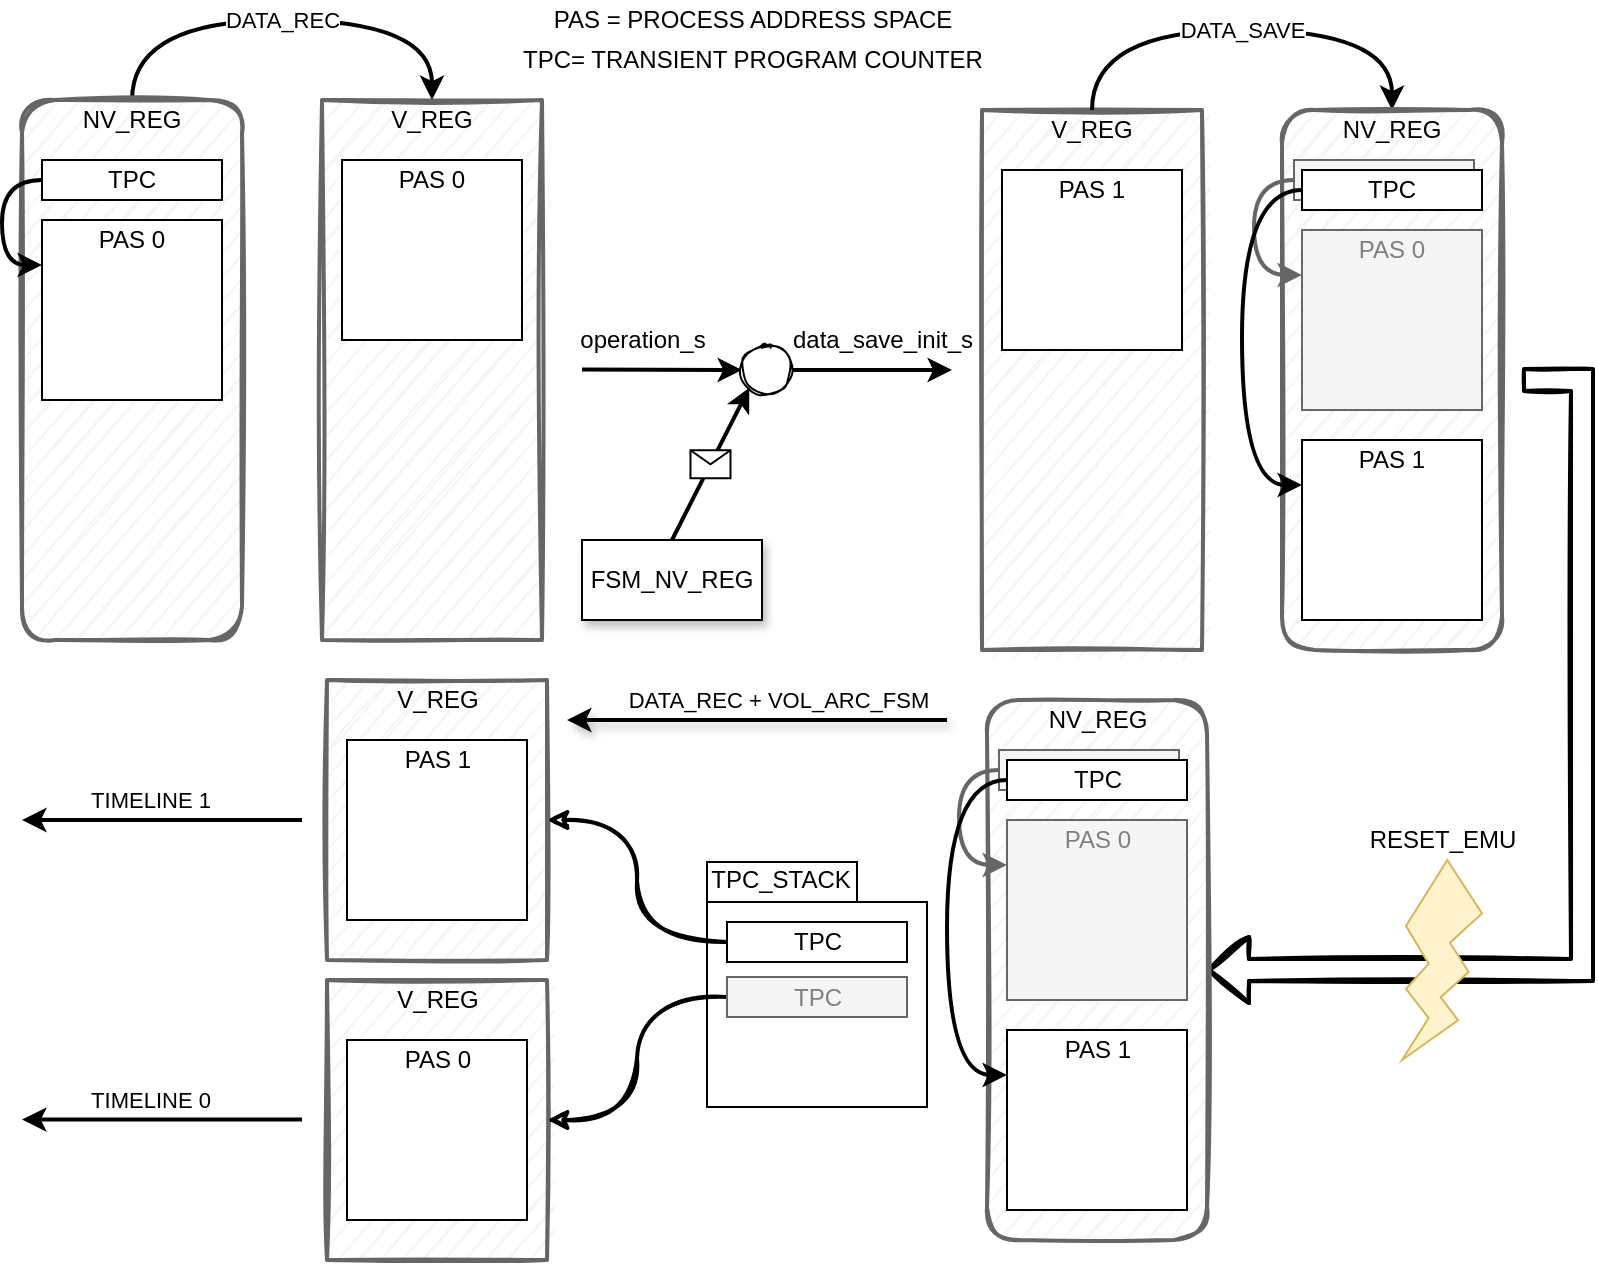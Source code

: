 <mxfile version="13.6.5" type="device"><diagram id="VJyWz8AhTLirqlYyQhcN" name="Page-1"><mxGraphModel dx="1422" dy="808" grid="1" gridSize="10" guides="1" tooltips="1" connect="1" arrows="1" fold="1" page="0" pageScale="1" pageWidth="850" pageHeight="1100" math="0" shadow="0"><root><mxCell id="0"/><mxCell id="1" parent="0"/><mxCell id="pI-QnFPjPp_o6DgXijH9-121" value="" style="shape=folder;fontStyle=1;spacingTop=10;tabWidth=75;tabHeight=20;tabPosition=left;html=1;rounded=0;shadow=0;glass=0;sketch=0;strokeWidth=1;" vertex="1" parent="1"><mxGeometry x="472.5" y="631" width="110" height="122.5" as="geometry"/></mxCell><mxCell id="pI-QnFPjPp_o6DgXijH9-120" value="TPC_STACK" style="text;html=1;align=center;verticalAlign=middle;resizable=0;points=[];autosize=1;" vertex="1" parent="1"><mxGeometry x="464" y="630" width="90" height="20" as="geometry"/></mxCell><mxCell id="pI-QnFPjPp_o6DgXijH9-68" style="edgeStyle=orthogonalEdgeStyle;rounded=0;orthogonalLoop=1;jettySize=auto;html=1;strokeWidth=2;shape=flexArrow;startSize=6;endSize=6;sketch=1;entryX=1;entryY=0.5;entryDx=0;entryDy=0;" edge="1" parent="1" target="pI-QnFPjPp_o6DgXijH9-96"><mxGeometry relative="1" as="geometry"><mxPoint x="880" y="715" as="targetPoint"/><mxPoint x="880" y="390" as="sourcePoint"/><Array as="points"><mxPoint x="910" y="390"/><mxPoint x="910" y="685"/></Array></mxGeometry></mxCell><mxCell id="pI-QnFPjPp_o6DgXijH9-51" value="" style="rounded=0;whiteSpace=wrap;html=1;strokeWidth=2;fillColor=#f5f5f5;strokeColor=#666666;fontColor=#333333;sketch=1;" vertex="1" parent="1"><mxGeometry x="610" y="255" width="110" height="270" as="geometry"/></mxCell><mxCell id="pI-QnFPjPp_o6DgXijH9-24" value="DATA_REC" style="edgeStyle=orthogonalEdgeStyle;curved=1;rounded=0;orthogonalLoop=1;jettySize=auto;html=1;exitX=0.5;exitY=0;exitDx=0;exitDy=0;entryX=0.5;entryY=0;entryDx=0;entryDy=0;strokeWidth=2;" edge="1" parent="1" source="pI-QnFPjPp_o6DgXijH9-2" target="pI-QnFPjPp_o6DgXijH9-17"><mxGeometry relative="1" as="geometry"><Array as="points"><mxPoint x="185" y="210"/><mxPoint x="335" y="210"/></Array></mxGeometry></mxCell><mxCell id="pI-QnFPjPp_o6DgXijH9-2" value="" style="rounded=1;whiteSpace=wrap;html=1;strokeWidth=2;fillColor=#f5f5f5;strokeColor=#666666;fontColor=#333333;sketch=1;" vertex="1" parent="1"><mxGeometry x="130" y="250" width="110" height="270" as="geometry"/></mxCell><mxCell id="pI-QnFPjPp_o6DgXijH9-3" value="NV_REG" style="text;html=1;strokeColor=none;fillColor=none;align=center;verticalAlign=middle;whiteSpace=wrap;rounded=0;" vertex="1" parent="1"><mxGeometry x="165" y="250" width="40" height="20" as="geometry"/></mxCell><mxCell id="pI-QnFPjPp_o6DgXijH9-4" value="" style="rounded=0;whiteSpace=wrap;html=1;strokeWidth=1;" vertex="1" parent="1"><mxGeometry x="140" y="310" width="90" height="90" as="geometry"/></mxCell><mxCell id="pI-QnFPjPp_o6DgXijH9-5" value="PAS 0" style="text;html=1;strokeColor=none;fillColor=none;align=center;verticalAlign=middle;whiteSpace=wrap;rounded=0;" vertex="1" parent="1"><mxGeometry x="165" y="310" width="40" height="20" as="geometry"/></mxCell><mxCell id="pI-QnFPjPp_o6DgXijH9-6" value="" style="rounded=0;whiteSpace=wrap;html=1;strokeWidth=1;" vertex="1" parent="1"><mxGeometry x="140" y="280" width="90" height="20" as="geometry"/></mxCell><mxCell id="pI-QnFPjPp_o6DgXijH9-8" style="edgeStyle=orthogonalEdgeStyle;rounded=0;orthogonalLoop=1;jettySize=auto;html=1;entryX=0;entryY=0.25;entryDx=0;entryDy=0;curved=1;strokeWidth=2;exitX=0;exitY=0.5;exitDx=0;exitDy=0;" edge="1" parent="1" source="pI-QnFPjPp_o6DgXijH9-7" target="pI-QnFPjPp_o6DgXijH9-4"><mxGeometry relative="1" as="geometry"><mxPoint x="120" y="290" as="sourcePoint"/></mxGeometry></mxCell><mxCell id="pI-QnFPjPp_o6DgXijH9-7" value="TPC" style="text;html=1;strokeColor=none;fillColor=none;align=center;verticalAlign=middle;whiteSpace=wrap;rounded=0;" vertex="1" parent="1"><mxGeometry x="140" y="280" width="90" height="20" as="geometry"/></mxCell><mxCell id="pI-QnFPjPp_o6DgXijH9-17" value="" style="rounded=0;whiteSpace=wrap;html=1;strokeWidth=2;fillColor=#f5f5f5;strokeColor=#666666;fontColor=#333333;sketch=1;glass=0;" vertex="1" parent="1"><mxGeometry x="280" y="250" width="110" height="270" as="geometry"/></mxCell><mxCell id="pI-QnFPjPp_o6DgXijH9-18" value="V_REG" style="text;html=1;strokeColor=none;fillColor=none;align=center;verticalAlign=middle;whiteSpace=wrap;rounded=0;" vertex="1" parent="1"><mxGeometry x="315" y="250" width="40" height="20" as="geometry"/></mxCell><mxCell id="pI-QnFPjPp_o6DgXijH9-19" value="" style="rounded=0;whiteSpace=wrap;html=1;strokeWidth=1;glass=0;" vertex="1" parent="1"><mxGeometry x="290" y="280" width="90" height="90" as="geometry"/></mxCell><mxCell id="pI-QnFPjPp_o6DgXijH9-20" value="PAS 0" style="text;html=1;strokeColor=none;fillColor=none;align=center;verticalAlign=middle;whiteSpace=wrap;rounded=0;" vertex="1" parent="1"><mxGeometry x="315" y="280" width="40" height="20" as="geometry"/></mxCell><mxCell id="pI-QnFPjPp_o6DgXijH9-25" value="PAS = PROCESS ADDRESS SPACE" style="text;html=1;align=center;verticalAlign=middle;resizable=0;points=[];autosize=1;" vertex="1" parent="1"><mxGeometry x="390" y="200" width="210" height="20" as="geometry"/></mxCell><mxCell id="pI-QnFPjPp_o6DgXijH9-26" value="TPC= TRANSIENT PROGRAM COUNTER" style="text;html=1;align=center;verticalAlign=middle;resizable=0;points=[];autosize=1;" vertex="1" parent="1"><mxGeometry x="370" y="220" width="250" height="20" as="geometry"/></mxCell><mxCell id="pI-QnFPjPp_o6DgXijH9-28" value="" style="endArrow=classic;html=1;strokeWidth=2;entryX=0;entryY=0.5;entryDx=0;entryDy=0;" edge="1" parent="1" target="pI-QnFPjPp_o6DgXijH9-43"><mxGeometry width="50" height="50" relative="1" as="geometry"><mxPoint x="410" y="384.71" as="sourcePoint"/><mxPoint x="480" y="400" as="targetPoint"/></mxGeometry></mxCell><mxCell id="pI-QnFPjPp_o6DgXijH9-27" value="" style="verticalLabelPosition=bottom;verticalAlign=top;html=1;shape=mxgraph.basic.flash;rounded=1;glass=0;sketch=0;strokeWidth=1;fillColor=#fff2cc;strokeColor=#d6b656;" vertex="1" parent="1"><mxGeometry x="820" y="630" width="40" height="100" as="geometry"/></mxCell><mxCell id="pI-QnFPjPp_o6DgXijH9-29" value="operation_s" style="text;html=1;align=center;verticalAlign=middle;resizable=0;points=[];autosize=1;" vertex="1" parent="1"><mxGeometry x="400" y="360" width="80" height="20" as="geometry"/></mxCell><mxCell id="pI-QnFPjPp_o6DgXijH9-41" value="" style="endArrow=classic;html=1;strokeWidth=2;entryX=0;entryY=1;entryDx=0;entryDy=0;exitX=0.5;exitY=0;exitDx=0;exitDy=0;" edge="1" parent="1" source="pI-QnFPjPp_o6DgXijH9-44" target="pI-QnFPjPp_o6DgXijH9-43"><mxGeometry relative="1" as="geometry"><mxPoint x="460" y="470" as="sourcePoint"/><mxPoint x="530" y="517" as="targetPoint"/></mxGeometry></mxCell><mxCell id="pI-QnFPjPp_o6DgXijH9-42" value="" style="shape=message;html=1;outlineConnect=0;" vertex="1" parent="pI-QnFPjPp_o6DgXijH9-41"><mxGeometry width="20" height="14" relative="1" as="geometry"><mxPoint x="-10" y="-7" as="offset"/></mxGeometry></mxCell><mxCell id="pI-QnFPjPp_o6DgXijH9-43" value="" style="ellipse;whiteSpace=wrap;html=1;aspect=fixed;rounded=1;glass=0;sketch=1;strokeWidth=1;" vertex="1" parent="1"><mxGeometry x="490" y="372.5" width="25" height="25" as="geometry"/></mxCell><mxCell id="pI-QnFPjPp_o6DgXijH9-44" value="FSM_NV_REG" style="rounded=0;whiteSpace=wrap;html=1;glass=0;sketch=0;strokeWidth=1;shadow=1;" vertex="1" parent="1"><mxGeometry x="410" y="470" width="90" height="40" as="geometry"/></mxCell><mxCell id="pI-QnFPjPp_o6DgXijH9-46" value="" style="endArrow=classic;html=1;strokeWidth=2;entryX=0;entryY=0.5;entryDx=0;entryDy=0;exitX=1;exitY=0.5;exitDx=0;exitDy=0;" edge="1" parent="1" source="pI-QnFPjPp_o6DgXijH9-43"><mxGeometry width="50" height="50" relative="1" as="geometry"><mxPoint x="520" y="410" as="sourcePoint"/><mxPoint x="595.0" y="385" as="targetPoint"/></mxGeometry></mxCell><mxCell id="pI-QnFPjPp_o6DgXijH9-50" value="DATA_SAVE" style="edgeStyle=orthogonalEdgeStyle;curved=1;rounded=0;orthogonalLoop=1;jettySize=auto;html=1;exitX=0.5;exitY=0;exitDx=0;exitDy=0;entryX=0.5;entryY=0;entryDx=0;entryDy=0;strokeWidth=2;" edge="1" parent="1" source="pI-QnFPjPp_o6DgXijH9-51" target="pI-QnFPjPp_o6DgXijH9-58"><mxGeometry relative="1" as="geometry"><Array as="points"><mxPoint x="665" y="215"/><mxPoint x="815" y="215"/></Array></mxGeometry></mxCell><mxCell id="pI-QnFPjPp_o6DgXijH9-52" value="V_REG" style="text;html=1;strokeColor=none;fillColor=none;align=center;verticalAlign=middle;whiteSpace=wrap;rounded=0;" vertex="1" parent="1"><mxGeometry x="645" y="255" width="40" height="20" as="geometry"/></mxCell><mxCell id="pI-QnFPjPp_o6DgXijH9-53" value="" style="rounded=0;whiteSpace=wrap;html=1;strokeWidth=1;" vertex="1" parent="1"><mxGeometry x="620" y="285" width="90" height="90" as="geometry"/></mxCell><mxCell id="pI-QnFPjPp_o6DgXijH9-54" value="PAS 1" style="text;html=1;strokeColor=none;fillColor=none;align=center;verticalAlign=middle;whiteSpace=wrap;rounded=0;" vertex="1" parent="1"><mxGeometry x="645" y="285" width="40" height="20" as="geometry"/></mxCell><mxCell id="pI-QnFPjPp_o6DgXijH9-58" value="" style="rounded=1;whiteSpace=wrap;html=1;strokeWidth=2;fillColor=#f5f5f5;strokeColor=#666666;fontColor=#333333;sketch=1;glass=0;" vertex="1" parent="1"><mxGeometry x="760" y="255" width="110" height="270" as="geometry"/></mxCell><mxCell id="pI-QnFPjPp_o6DgXijH9-59" value="NV_REG" style="text;html=1;strokeColor=none;fillColor=none;align=center;verticalAlign=middle;whiteSpace=wrap;rounded=0;" vertex="1" parent="1"><mxGeometry x="795" y="255" width="40" height="20" as="geometry"/></mxCell><mxCell id="pI-QnFPjPp_o6DgXijH9-60" value="" style="rounded=0;whiteSpace=wrap;html=1;strokeWidth=1;glass=0;" vertex="1" parent="1"><mxGeometry x="770" y="420" width="90" height="90" as="geometry"/></mxCell><mxCell id="pI-QnFPjPp_o6DgXijH9-61" value="PAS 1" style="text;html=1;strokeColor=none;fillColor=none;align=center;verticalAlign=middle;whiteSpace=wrap;rounded=0;" vertex="1" parent="1"><mxGeometry x="795" y="420" width="40" height="20" as="geometry"/></mxCell><mxCell id="pI-QnFPjPp_o6DgXijH9-48" value="data_save_init_s" style="text;html=1;align=center;verticalAlign=middle;resizable=0;points=[];autosize=1;" vertex="1" parent="1"><mxGeometry x="505" y="360" width="110" height="20" as="geometry"/></mxCell><mxCell id="pI-QnFPjPp_o6DgXijH9-62" value="" style="rounded=0;whiteSpace=wrap;html=1;strokeWidth=1;fillColor=#f5f5f5;strokeColor=#666666;fontColor=#333333;" vertex="1" parent="1"><mxGeometry x="770" y="315" width="90" height="90" as="geometry"/></mxCell><mxCell id="pI-QnFPjPp_o6DgXijH9-63" value="PAS 0" style="text;html=1;strokeColor=none;fillColor=none;align=center;verticalAlign=middle;whiteSpace=wrap;rounded=0;fontColor=#808080;" vertex="1" parent="1"><mxGeometry x="795" y="315" width="40" height="20" as="geometry"/></mxCell><mxCell id="pI-QnFPjPp_o6DgXijH9-67" value="RESET_EMU" style="text;html=1;align=center;verticalAlign=middle;resizable=0;points=[];autosize=1;" vertex="1" parent="1"><mxGeometry x="795" y="610" width="90" height="20" as="geometry"/></mxCell><mxCell id="pI-QnFPjPp_o6DgXijH9-90" style="edgeStyle=orthogonalEdgeStyle;rounded=0;sketch=0;orthogonalLoop=1;jettySize=auto;html=1;exitX=0;exitY=0.5;exitDx=0;exitDy=0;startArrow=none;startFill=0;endArrow=classic;endFill=1;strokeWidth=2;curved=1;entryX=0;entryY=0.25;entryDx=0;entryDy=0;fillColor=#f5f5f5;strokeColor=#666666;" edge="1" parent="1" source="pI-QnFPjPp_o6DgXijH9-86" target="pI-QnFPjPp_o6DgXijH9-62"><mxGeometry relative="1" as="geometry"><mxPoint x="750" y="340" as="targetPoint"/></mxGeometry></mxCell><mxCell id="pI-QnFPjPp_o6DgXijH9-86" value="" style="rounded=0;whiteSpace=wrap;html=1;strokeWidth=1;fillColor=#f5f5f5;strokeColor=#666666;fontColor=#333333;" vertex="1" parent="1"><mxGeometry x="766" y="280" width="90" height="20" as="geometry"/></mxCell><mxCell id="pI-QnFPjPp_o6DgXijH9-64" value="" style="rounded=0;whiteSpace=wrap;html=1;strokeWidth=1;" vertex="1" parent="1"><mxGeometry x="770" y="285" width="90" height="20" as="geometry"/></mxCell><mxCell id="pI-QnFPjPp_o6DgXijH9-66" value="TPC" style="text;html=1;strokeColor=none;fillColor=none;align=center;verticalAlign=middle;whiteSpace=wrap;rounded=0;" vertex="1" parent="1"><mxGeometry x="780" y="285" width="70" height="20" as="geometry"/></mxCell><mxCell id="pI-QnFPjPp_o6DgXijH9-65" style="edgeStyle=orthogonalEdgeStyle;rounded=0;orthogonalLoop=1;jettySize=auto;html=1;entryX=0;entryY=0.25;entryDx=0;entryDy=0;curved=1;strokeWidth=2;exitX=0;exitY=0.5;exitDx=0;exitDy=0;" edge="1" parent="1" source="pI-QnFPjPp_o6DgXijH9-64" target="pI-QnFPjPp_o6DgXijH9-60"><mxGeometry relative="1" as="geometry"><mxPoint x="750" y="295" as="sourcePoint"/><Array as="points"><mxPoint x="740" y="295"/><mxPoint x="740" y="443"/></Array></mxGeometry></mxCell><mxCell id="pI-QnFPjPp_o6DgXijH9-91" value="" style="rounded=0;whiteSpace=wrap;html=1;strokeWidth=2;fillColor=#f5f5f5;strokeColor=#666666;fontColor=#333333;sketch=1;" vertex="1" parent="1"><mxGeometry x="282.5" y="540" width="110" height="140" as="geometry"/></mxCell><mxCell id="pI-QnFPjPp_o6DgXijH9-93" value="V_REG" style="text;html=1;strokeColor=none;fillColor=none;align=center;verticalAlign=middle;whiteSpace=wrap;rounded=0;" vertex="1" parent="1"><mxGeometry x="317.5" y="540" width="40" height="20" as="geometry"/></mxCell><mxCell id="pI-QnFPjPp_o6DgXijH9-94" value="" style="rounded=0;whiteSpace=wrap;html=1;strokeWidth=1;" vertex="1" parent="1"><mxGeometry x="292.5" y="570" width="90" height="90" as="geometry"/></mxCell><mxCell id="pI-QnFPjPp_o6DgXijH9-95" value="PAS 1" style="text;html=1;strokeColor=none;fillColor=none;align=center;verticalAlign=middle;whiteSpace=wrap;rounded=0;" vertex="1" parent="1"><mxGeometry x="317.5" y="570" width="40" height="20" as="geometry"/></mxCell><mxCell id="pI-QnFPjPp_o6DgXijH9-96" value="" style="rounded=1;whiteSpace=wrap;html=1;strokeWidth=2;fillColor=#f5f5f5;strokeColor=#666666;fontColor=#333333;sketch=1;glass=0;" vertex="1" parent="1"><mxGeometry x="612.5" y="550" width="110" height="270" as="geometry"/></mxCell><mxCell id="pI-QnFPjPp_o6DgXijH9-97" value="NV_REG" style="text;html=1;strokeColor=none;fillColor=none;align=center;verticalAlign=middle;whiteSpace=wrap;rounded=0;" vertex="1" parent="1"><mxGeometry x="647.5" y="550" width="40" height="20" as="geometry"/></mxCell><mxCell id="pI-QnFPjPp_o6DgXijH9-98" value="" style="rounded=0;whiteSpace=wrap;html=1;strokeWidth=1;glass=0;" vertex="1" parent="1"><mxGeometry x="622.5" y="715" width="90" height="90" as="geometry"/></mxCell><mxCell id="pI-QnFPjPp_o6DgXijH9-99" value="PAS 1" style="text;html=1;strokeColor=none;fillColor=none;align=center;verticalAlign=middle;whiteSpace=wrap;rounded=0;" vertex="1" parent="1"><mxGeometry x="647.5" y="715" width="40" height="20" as="geometry"/></mxCell><mxCell id="pI-QnFPjPp_o6DgXijH9-100" value="" style="rounded=0;whiteSpace=wrap;html=1;strokeWidth=1;fillColor=#f5f5f5;strokeColor=#666666;fontColor=#333333;" vertex="1" parent="1"><mxGeometry x="622.5" y="610" width="90" height="90" as="geometry"/></mxCell><mxCell id="pI-QnFPjPp_o6DgXijH9-101" value="PAS 0" style="text;html=1;strokeColor=none;fillColor=none;align=center;verticalAlign=middle;whiteSpace=wrap;rounded=0;fontColor=#808080;" vertex="1" parent="1"><mxGeometry x="647.5" y="610" width="40" height="20" as="geometry"/></mxCell><mxCell id="pI-QnFPjPp_o6DgXijH9-102" style="edgeStyle=orthogonalEdgeStyle;rounded=0;sketch=0;orthogonalLoop=1;jettySize=auto;html=1;exitX=0;exitY=0.5;exitDx=0;exitDy=0;startArrow=none;startFill=0;endArrow=classic;endFill=1;strokeWidth=2;curved=1;entryX=0;entryY=0.25;entryDx=0;entryDy=0;fillColor=#f5f5f5;strokeColor=#666666;" edge="1" parent="1" source="pI-QnFPjPp_o6DgXijH9-103" target="pI-QnFPjPp_o6DgXijH9-100"><mxGeometry relative="1" as="geometry"><mxPoint x="602.5" y="635" as="targetPoint"/></mxGeometry></mxCell><mxCell id="pI-QnFPjPp_o6DgXijH9-103" value="" style="rounded=0;whiteSpace=wrap;html=1;strokeWidth=1;fillColor=#f5f5f5;strokeColor=#666666;fontColor=#333333;" vertex="1" parent="1"><mxGeometry x="618.5" y="575" width="90" height="20" as="geometry"/></mxCell><mxCell id="pI-QnFPjPp_o6DgXijH9-104" value="" style="rounded=0;whiteSpace=wrap;html=1;strokeWidth=1;" vertex="1" parent="1"><mxGeometry x="622.5" y="580" width="90" height="20" as="geometry"/></mxCell><mxCell id="pI-QnFPjPp_o6DgXijH9-105" value="TPC" style="text;html=1;strokeColor=none;fillColor=none;align=center;verticalAlign=middle;whiteSpace=wrap;rounded=0;" vertex="1" parent="1"><mxGeometry x="632.5" y="580" width="70" height="20" as="geometry"/></mxCell><mxCell id="pI-QnFPjPp_o6DgXijH9-106" style="edgeStyle=orthogonalEdgeStyle;rounded=0;orthogonalLoop=1;jettySize=auto;html=1;entryX=0;entryY=0.25;entryDx=0;entryDy=0;curved=1;strokeWidth=2;exitX=0;exitY=0.5;exitDx=0;exitDy=0;" edge="1" parent="1" source="pI-QnFPjPp_o6DgXijH9-104" target="pI-QnFPjPp_o6DgXijH9-98"><mxGeometry relative="1" as="geometry"><mxPoint x="602.5" y="590" as="sourcePoint"/><Array as="points"><mxPoint x="592.5" y="590"/><mxPoint x="592.5" y="738"/></Array></mxGeometry></mxCell><mxCell id="pI-QnFPjPp_o6DgXijH9-107" value="" style="rounded=0;whiteSpace=wrap;html=1;strokeWidth=2;fillColor=#f5f5f5;strokeColor=#666666;fontColor=#333333;sketch=1;" vertex="1" parent="1"><mxGeometry x="282.5" y="690" width="110" height="140" as="geometry"/></mxCell><mxCell id="pI-QnFPjPp_o6DgXijH9-108" value="V_REG" style="text;html=1;strokeColor=none;fillColor=none;align=center;verticalAlign=middle;whiteSpace=wrap;rounded=0;" vertex="1" parent="1"><mxGeometry x="317.5" y="690" width="40" height="20" as="geometry"/></mxCell><mxCell id="pI-QnFPjPp_o6DgXijH9-109" value="" style="rounded=0;whiteSpace=wrap;html=1;strokeWidth=1;" vertex="1" parent="1"><mxGeometry x="292.5" y="720" width="90" height="90" as="geometry"/></mxCell><mxCell id="pI-QnFPjPp_o6DgXijH9-110" value="PAS 0" style="text;html=1;strokeColor=none;fillColor=none;align=center;verticalAlign=middle;whiteSpace=wrap;rounded=0;" vertex="1" parent="1"><mxGeometry x="317.5" y="720" width="40" height="20" as="geometry"/></mxCell><mxCell id="pI-QnFPjPp_o6DgXijH9-126" style="edgeStyle=orthogonalEdgeStyle;rounded=0;sketch=1;orthogonalLoop=1;jettySize=auto;html=1;exitX=0;exitY=0.5;exitDx=0;exitDy=0;entryX=1;entryY=0.5;entryDx=0;entryDy=0;startArrow=none;startFill=0;endArrow=classic;endFill=1;strokeWidth=2;fontColor=#808080;curved=1;" edge="1" parent="1" source="pI-QnFPjPp_o6DgXijH9-115" target="pI-QnFPjPp_o6DgXijH9-107"><mxGeometry relative="1" as="geometry"/></mxCell><mxCell id="pI-QnFPjPp_o6DgXijH9-115" value="" style="rounded=0;whiteSpace=wrap;html=1;strokeWidth=1;fillColor=#f5f5f5;strokeColor=#666666;fontColor=#333333;" vertex="1" parent="1"><mxGeometry x="482.5" y="688.5" width="90" height="20" as="geometry"/></mxCell><mxCell id="pI-QnFPjPp_o6DgXijH9-125" style="edgeStyle=orthogonalEdgeStyle;curved=1;rounded=0;sketch=1;orthogonalLoop=1;jettySize=auto;html=1;exitX=0;exitY=0.5;exitDx=0;exitDy=0;entryX=1;entryY=0.5;entryDx=0;entryDy=0;startArrow=none;startFill=0;endArrow=classic;endFill=1;strokeWidth=2;fontColor=#808080;" edge="1" parent="1" source="pI-QnFPjPp_o6DgXijH9-116" target="pI-QnFPjPp_o6DgXijH9-91"><mxGeometry relative="1" as="geometry"/></mxCell><mxCell id="pI-QnFPjPp_o6DgXijH9-116" value="" style="rounded=0;whiteSpace=wrap;html=1;strokeWidth=1;" vertex="1" parent="1"><mxGeometry x="482.5" y="661" width="90" height="20" as="geometry"/></mxCell><mxCell id="pI-QnFPjPp_o6DgXijH9-117" value="TPC" style="text;html=1;strokeColor=none;fillColor=none;align=center;verticalAlign=middle;whiteSpace=wrap;rounded=0;" vertex="1" parent="1"><mxGeometry x="492.5" y="661" width="70" height="20" as="geometry"/></mxCell><mxCell id="pI-QnFPjPp_o6DgXijH9-123" value="TPC" style="text;html=1;strokeColor=none;fillColor=none;align=center;verticalAlign=middle;whiteSpace=wrap;rounded=0;fontColor=#808080;" vertex="1" parent="1"><mxGeometry x="492.5" y="688.5" width="70" height="20" as="geometry"/></mxCell><mxCell id="pI-QnFPjPp_o6DgXijH9-127" value="" style="endArrow=classic;html=1;strokeWidth=2;fontColor=#808080;shadow=1;" edge="1" parent="1"><mxGeometry width="50" height="50" relative="1" as="geometry"><mxPoint x="592.5" y="560" as="sourcePoint"/><mxPoint x="402.5" y="560" as="targetPoint"/></mxGeometry></mxCell><mxCell id="pI-QnFPjPp_o6DgXijH9-128" value="&lt;font color=&quot;#000000&quot;&gt;DATA_REC + VOL_ARC_FSM&lt;/font&gt;" style="edgeLabel;html=1;align=center;verticalAlign=middle;resizable=0;points=[];fontColor=#808080;" vertex="1" connectable="0" parent="pI-QnFPjPp_o6DgXijH9-127"><mxGeometry x="-0.493" y="-3" relative="1" as="geometry"><mxPoint x="-37" y="-7" as="offset"/></mxGeometry></mxCell><mxCell id="pI-QnFPjPp_o6DgXijH9-129" value="" style="endArrow=classic;html=1;shadow=0;strokeWidth=2;fontColor=#808080;" edge="1" parent="1"><mxGeometry width="50" height="50" relative="1" as="geometry"><mxPoint x="270" y="610" as="sourcePoint"/><mxPoint x="130" y="610" as="targetPoint"/></mxGeometry></mxCell><mxCell id="pI-QnFPjPp_o6DgXijH9-131" value="TIMELINE 1" style="edgeLabel;html=1;align=center;verticalAlign=middle;resizable=0;points=[];" vertex="1" connectable="0" parent="pI-QnFPjPp_o6DgXijH9-129"><mxGeometry x="0.083" y="1" relative="1" as="geometry"><mxPoint y="-11" as="offset"/></mxGeometry></mxCell><mxCell id="pI-QnFPjPp_o6DgXijH9-132" value="" style="endArrow=classic;html=1;shadow=0;strokeWidth=2;fontColor=#808080;" edge="1" parent="1"><mxGeometry width="50" height="50" relative="1" as="geometry"><mxPoint x="270" y="759.8" as="sourcePoint"/><mxPoint x="130" y="759.8" as="targetPoint"/></mxGeometry></mxCell><mxCell id="pI-QnFPjPp_o6DgXijH9-133" value="TIMELINE 0" style="edgeLabel;html=1;align=center;verticalAlign=middle;resizable=0;points=[];" vertex="1" connectable="0" parent="pI-QnFPjPp_o6DgXijH9-132"><mxGeometry x="0.083" y="1" relative="1" as="geometry"><mxPoint y="-11" as="offset"/></mxGeometry></mxCell></root></mxGraphModel></diagram></mxfile>